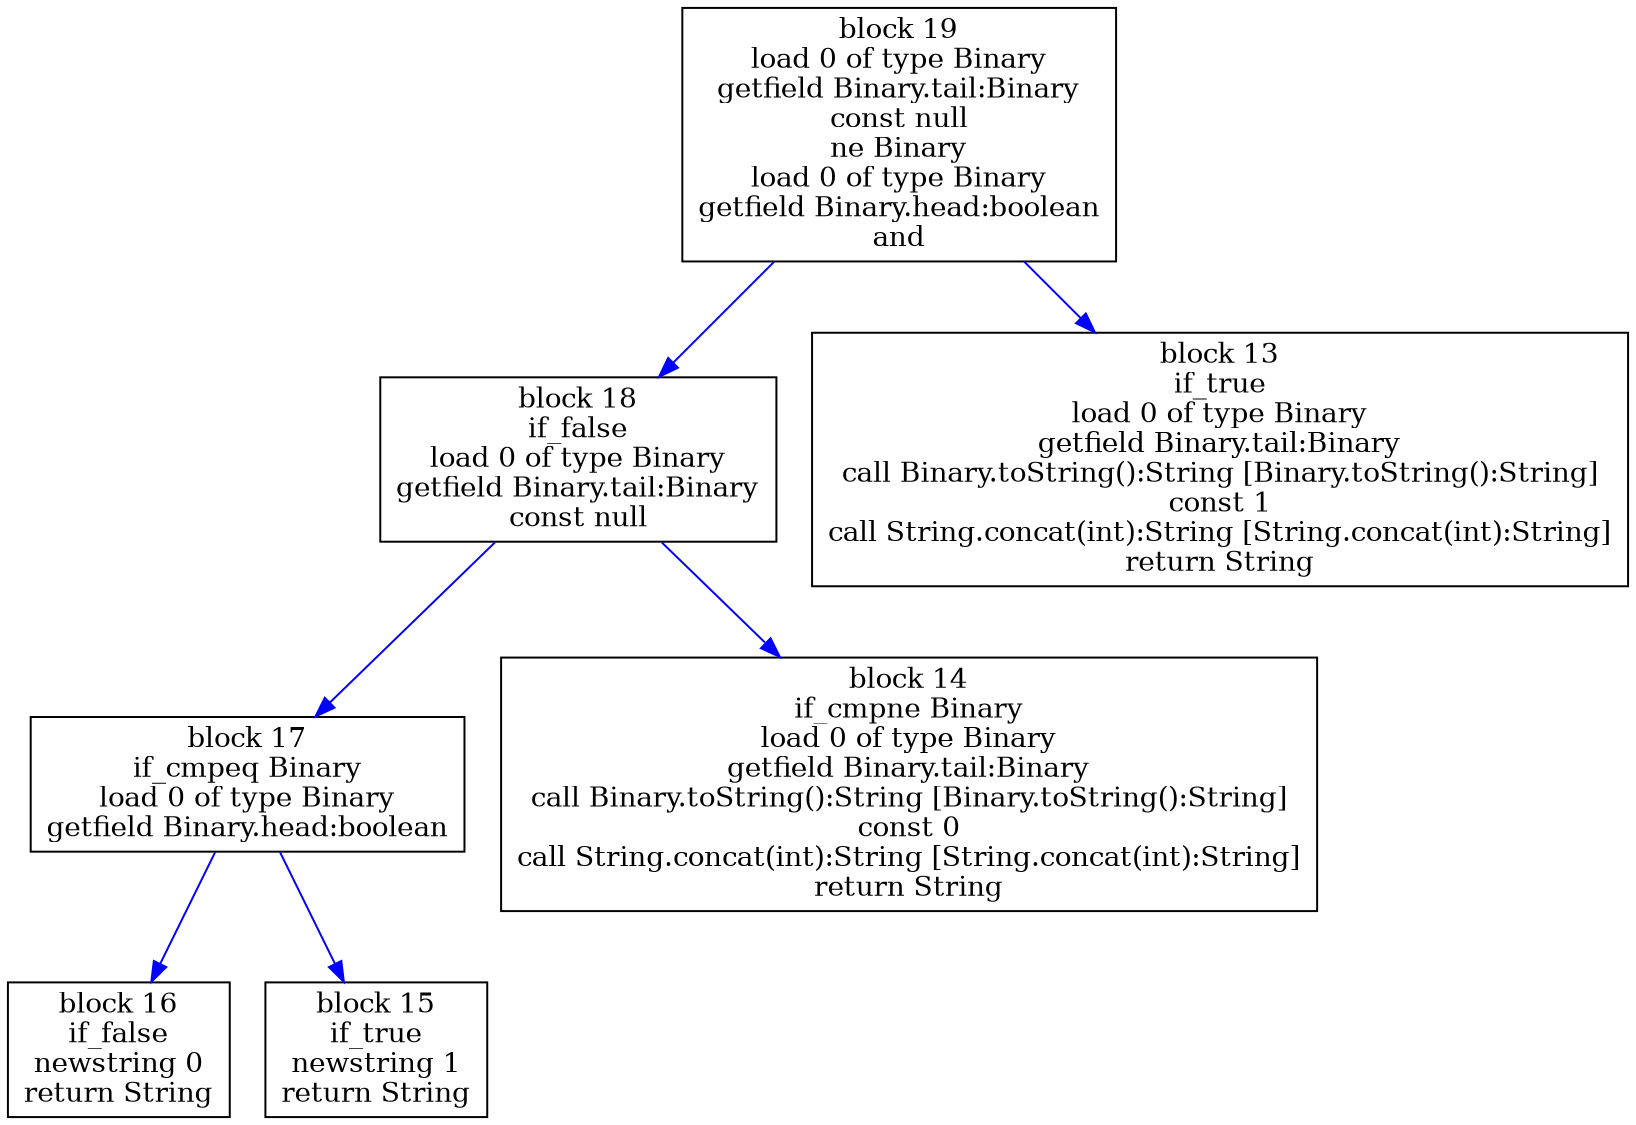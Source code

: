 digraph "Binary.toString():String" {
size = "11,7.5";
codeblock_19 [ shape = box, label = "block 19\nload 0 of type Binary\ngetfield Binary.tail:Binary\nconst null\nne Binary\nload 0 of type Binary\ngetfield Binary.head:boolean\nand"];
codeblock_18 [ shape = box, label = "block 18\nif_false\nload 0 of type Binary\ngetfield Binary.tail:Binary\nconst null"];
codeblock_17 [ shape = box, label = "block 17\nif_cmpeq Binary\nload 0 of type Binary\ngetfield Binary.head:boolean"];
codeblock_16 [ shape = box, label = "block 16\nif_false\nnewstring 0\nreturn String"];
codeblock_17->codeblock_16 [color = blue label = "" fontsize = 8]
codeblock_15 [ shape = box, label = "block 15\nif_true\nnewstring 1\nreturn String"];
codeblock_17->codeblock_15 [color = blue label = "" fontsize = 8]
codeblock_18->codeblock_17 [color = blue label = "" fontsize = 8]
codeblock_14 [ shape = box, label = "block 14\nif_cmpne Binary\nload 0 of type Binary\ngetfield Binary.tail:Binary\ncall Binary.toString():String [Binary.toString():String]\nconst 0\ncall String.concat(int):String [String.concat(int):String]\nreturn String"];
codeblock_18->codeblock_14 [color = blue label = "" fontsize = 8]
codeblock_19->codeblock_18 [color = blue label = "" fontsize = 8]
codeblock_13 [ shape = box, label = "block 13\nif_true\nload 0 of type Binary\ngetfield Binary.tail:Binary\ncall Binary.toString():String [Binary.toString():String]\nconst 1\ncall String.concat(int):String [String.concat(int):String]\nreturn String"];
codeblock_19->codeblock_13 [color = blue label = "" fontsize = 8]
}
